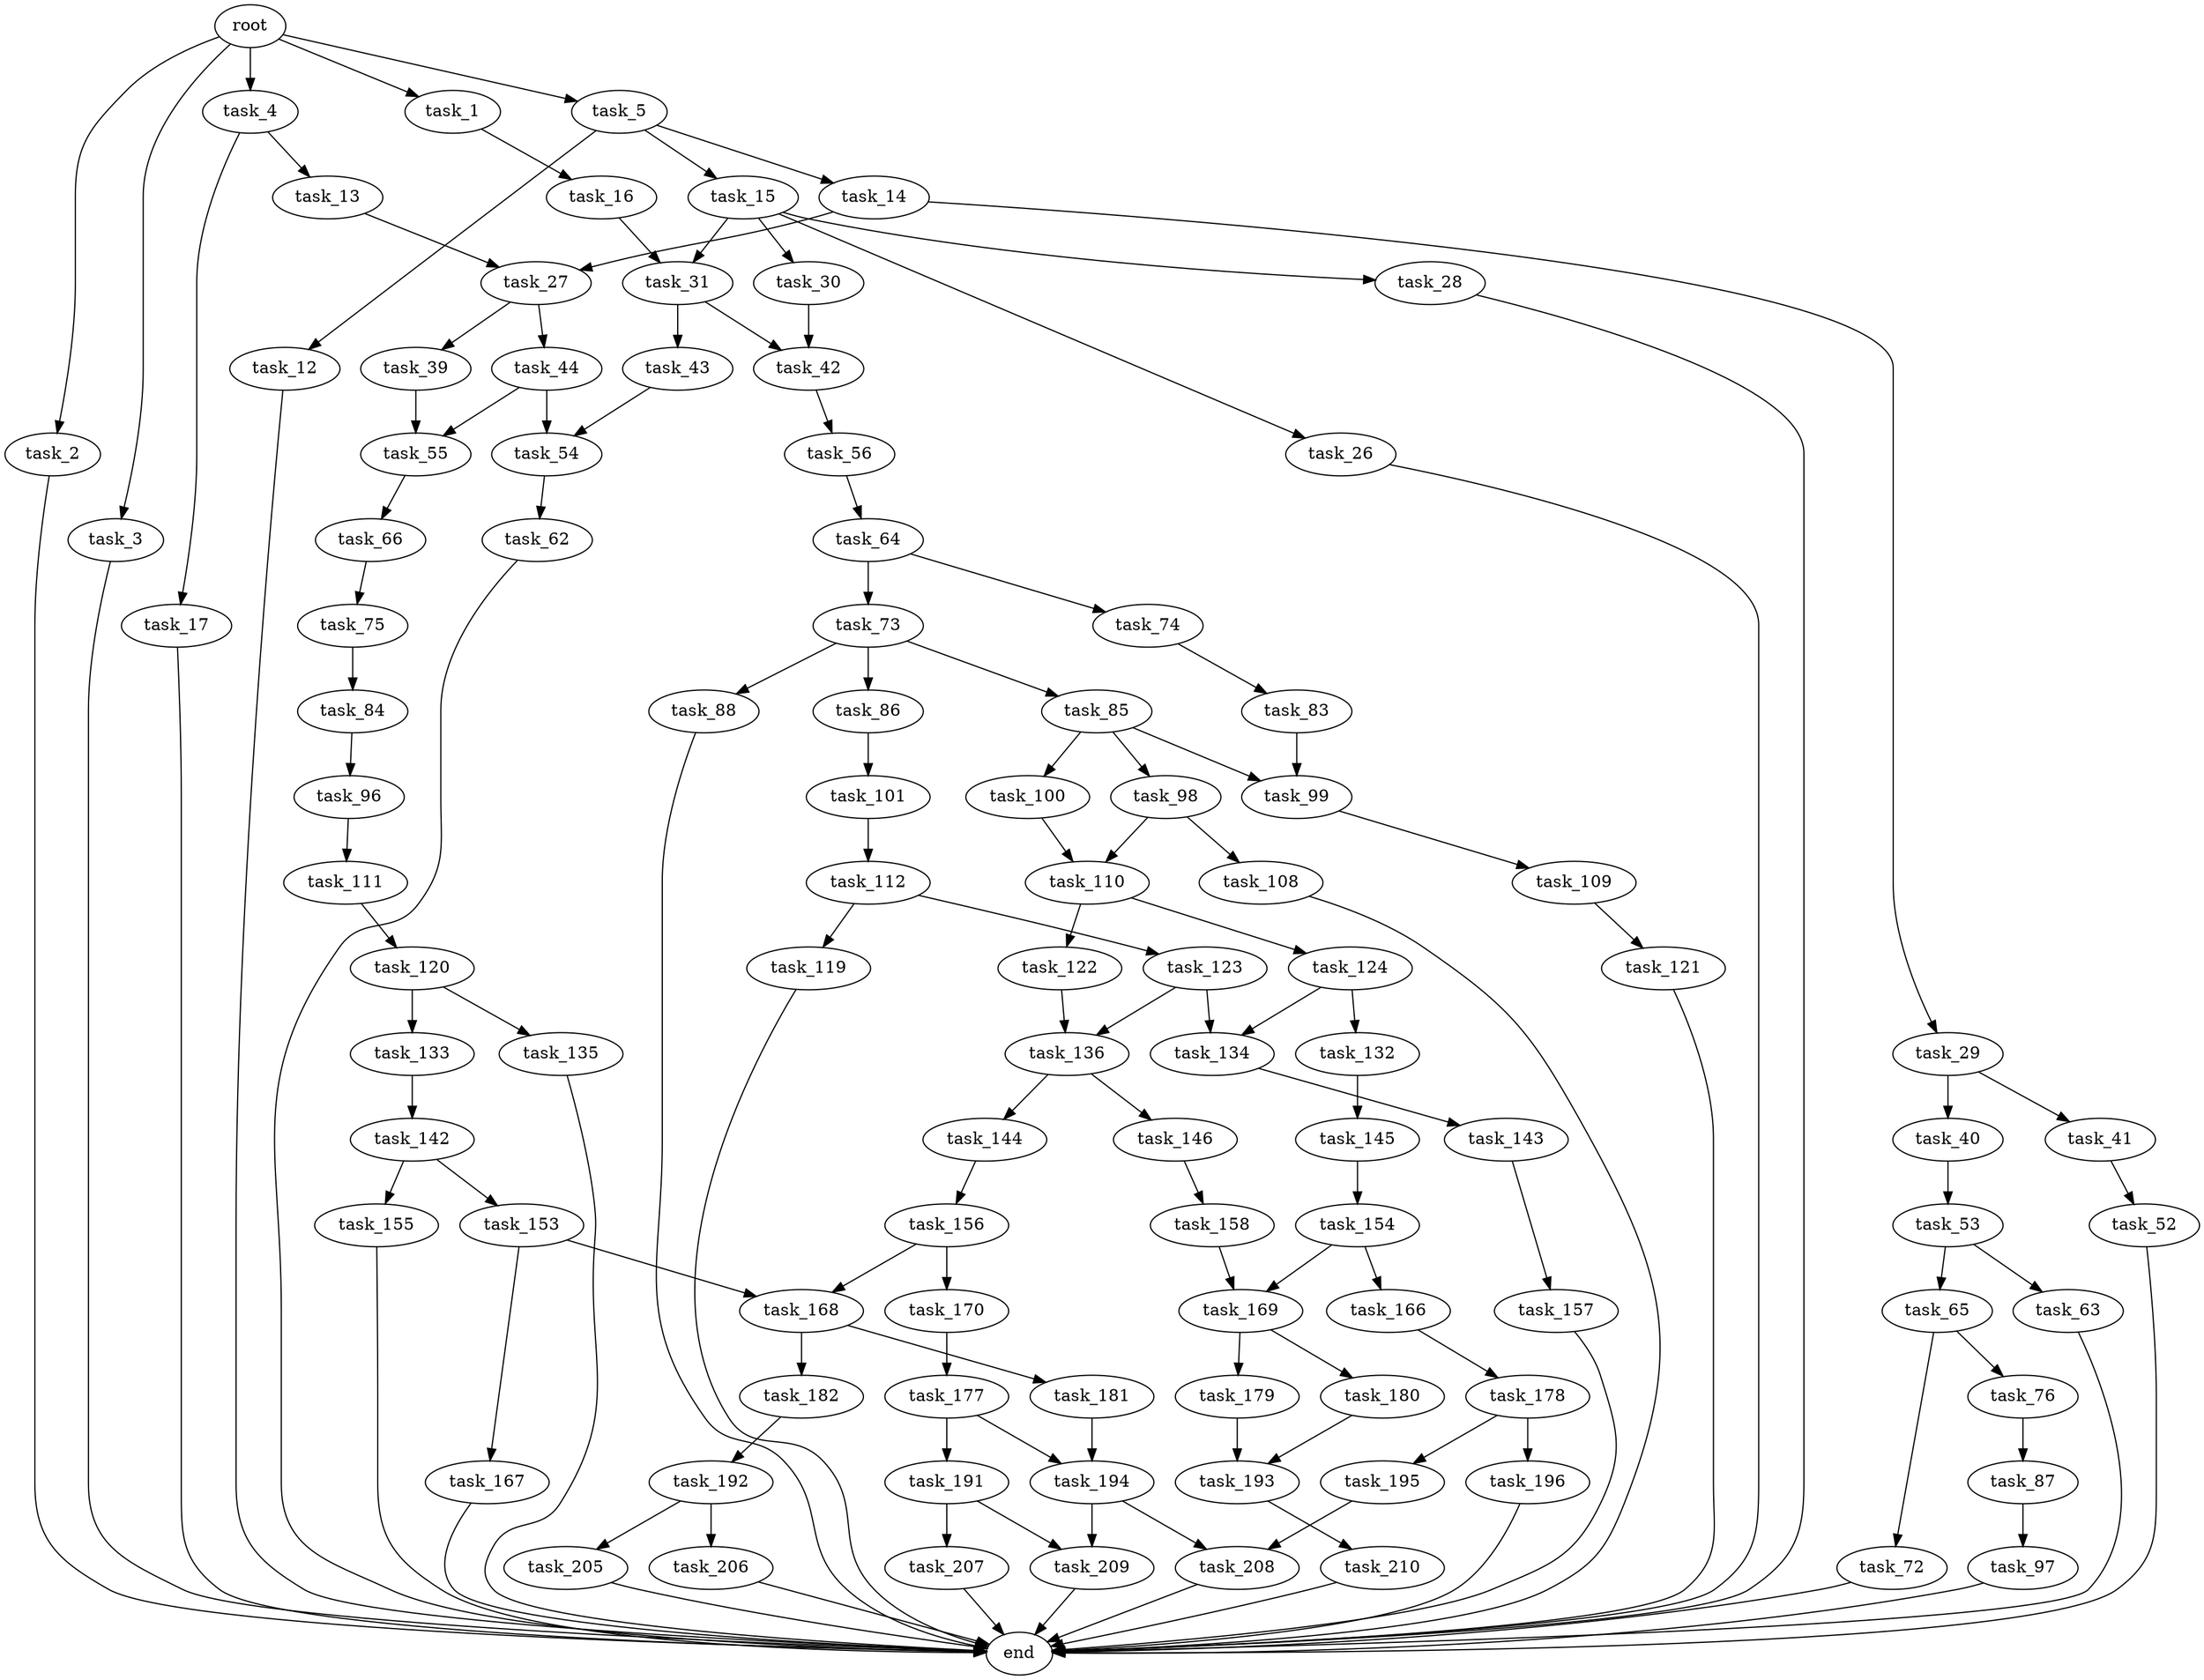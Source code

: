 digraph G {
  root [size="0.000000"];
  task_1 [size="68719476736.000000"];
  task_2 [size="3128636285.000000"];
  task_3 [size="12417668749.000000"];
  task_4 [size="27306842164.000000"];
  task_5 [size="5816985400.000000"];
  task_16 [size="44944015565.000000"];
  end [size="0.000000"];
  task_13 [size="231928233984.000000"];
  task_17 [size="724051446245.000000"];
  task_12 [size="231928233984.000000"];
  task_14 [size="8589934592.000000"];
  task_15 [size="153595936224.000000"];
  task_27 [size="28516623806.000000"];
  task_29 [size="3358258261.000000"];
  task_26 [size="368293445632.000000"];
  task_28 [size="368293445632.000000"];
  task_30 [size="270538240804.000000"];
  task_31 [size="1978383166.000000"];
  task_39 [size="368293445632.000000"];
  task_44 [size="538386100720.000000"];
  task_40 [size="8589934592.000000"];
  task_41 [size="66847443876.000000"];
  task_42 [size="23969128194.000000"];
  task_43 [size="526243569674.000000"];
  task_55 [size="2007116504.000000"];
  task_53 [size="134217728000.000000"];
  task_52 [size="312579876932.000000"];
  task_56 [size="45627022611.000000"];
  task_54 [size="28991029248.000000"];
  task_63 [size="231928233984.000000"];
  task_65 [size="924990590231.000000"];
  task_62 [size="11364632809.000000"];
  task_66 [size="3986270236.000000"];
  task_64 [size="904516437345.000000"];
  task_73 [size="39090016159.000000"];
  task_74 [size="18618896862.000000"];
  task_72 [size="84755678233.000000"];
  task_76 [size="368293445632.000000"];
  task_75 [size="5056553244.000000"];
  task_85 [size="549755813888.000000"];
  task_86 [size="7908053539.000000"];
  task_88 [size="134217728000.000000"];
  task_83 [size="782757789696.000000"];
  task_84 [size="22533743908.000000"];
  task_87 [size="14523216698.000000"];
  task_99 [size="35219595975.000000"];
  task_96 [size="231928233984.000000"];
  task_98 [size="6909119014.000000"];
  task_100 [size="368293445632.000000"];
  task_101 [size="991442652204.000000"];
  task_97 [size="231928233984.000000"];
  task_111 [size="1409536767.000000"];
  task_108 [size="281531272989.000000"];
  task_110 [size="7718518806.000000"];
  task_109 [size="940017833154.000000"];
  task_112 [size="231928233984.000000"];
  task_121 [size="280354563684.000000"];
  task_122 [size="1121082776514.000000"];
  task_124 [size="3175667438.000000"];
  task_120 [size="68719476736.000000"];
  task_119 [size="295697646087.000000"];
  task_123 [size="8589934592.000000"];
  task_133 [size="10702015698.000000"];
  task_135 [size="560428451665.000000"];
  task_136 [size="655380350820.000000"];
  task_134 [size="782757789696.000000"];
  task_132 [size="134217728000.000000"];
  task_145 [size="549755813888.000000"];
  task_142 [size="737313964075.000000"];
  task_143 [size="1657990977.000000"];
  task_144 [size="15052194624.000000"];
  task_146 [size="134217728000.000000"];
  task_153 [size="549755813888.000000"];
  task_155 [size="74207870711.000000"];
  task_157 [size="134217728000.000000"];
  task_156 [size="492331530983.000000"];
  task_154 [size="68719476736.000000"];
  task_158 [size="68719476736.000000"];
  task_167 [size="9220492916.000000"];
  task_168 [size="231928233984.000000"];
  task_166 [size="18430506370.000000"];
  task_169 [size="11140322246.000000"];
  task_170 [size="462271102261.000000"];
  task_178 [size="130057923750.000000"];
  task_181 [size="4856962041.000000"];
  task_182 [size="5347323958.000000"];
  task_179 [size="47691029311.000000"];
  task_180 [size="216525404227.000000"];
  task_177 [size="80083632065.000000"];
  task_191 [size="231928233984.000000"];
  task_194 [size="31269195066.000000"];
  task_195 [size="128277498828.000000"];
  task_196 [size="134217728000.000000"];
  task_193 [size="782757789696.000000"];
  task_192 [size="2846354707.000000"];
  task_207 [size="73919852569.000000"];
  task_209 [size="9539295969.000000"];
  task_205 [size="194080265617.000000"];
  task_206 [size="1517381265.000000"];
  task_210 [size="782757789696.000000"];
  task_208 [size="98129451880.000000"];

  root -> task_1 [size="1.000000"];
  root -> task_2 [size="1.000000"];
  root -> task_3 [size="1.000000"];
  root -> task_4 [size="1.000000"];
  root -> task_5 [size="1.000000"];
  task_1 -> task_16 [size="134217728.000000"];
  task_2 -> end [size="1.000000"];
  task_3 -> end [size="1.000000"];
  task_4 -> task_13 [size="33554432.000000"];
  task_4 -> task_17 [size="33554432.000000"];
  task_5 -> task_12 [size="209715200.000000"];
  task_5 -> task_14 [size="209715200.000000"];
  task_5 -> task_15 [size="209715200.000000"];
  task_16 -> task_31 [size="75497472.000000"];
  task_13 -> task_27 [size="301989888.000000"];
  task_17 -> end [size="1.000000"];
  task_12 -> end [size="1.000000"];
  task_14 -> task_27 [size="33554432.000000"];
  task_14 -> task_29 [size="33554432.000000"];
  task_15 -> task_26 [size="134217728.000000"];
  task_15 -> task_28 [size="134217728.000000"];
  task_15 -> task_30 [size="134217728.000000"];
  task_15 -> task_31 [size="134217728.000000"];
  task_27 -> task_39 [size="838860800.000000"];
  task_27 -> task_44 [size="838860800.000000"];
  task_29 -> task_40 [size="134217728.000000"];
  task_29 -> task_41 [size="134217728.000000"];
  task_26 -> end [size="1.000000"];
  task_28 -> end [size="1.000000"];
  task_30 -> task_42 [size="536870912.000000"];
  task_31 -> task_42 [size="33554432.000000"];
  task_31 -> task_43 [size="33554432.000000"];
  task_39 -> task_55 [size="411041792.000000"];
  task_44 -> task_54 [size="536870912.000000"];
  task_44 -> task_55 [size="536870912.000000"];
  task_40 -> task_53 [size="33554432.000000"];
  task_41 -> task_52 [size="134217728.000000"];
  task_42 -> task_56 [size="536870912.000000"];
  task_43 -> task_54 [size="679477248.000000"];
  task_55 -> task_66 [size="75497472.000000"];
  task_53 -> task_63 [size="209715200.000000"];
  task_53 -> task_65 [size="209715200.000000"];
  task_52 -> end [size="1.000000"];
  task_56 -> task_64 [size="75497472.000000"];
  task_54 -> task_62 [size="75497472.000000"];
  task_63 -> end [size="1.000000"];
  task_65 -> task_72 [size="679477248.000000"];
  task_65 -> task_76 [size="679477248.000000"];
  task_62 -> end [size="1.000000"];
  task_66 -> task_75 [size="75497472.000000"];
  task_64 -> task_73 [size="838860800.000000"];
  task_64 -> task_74 [size="838860800.000000"];
  task_73 -> task_85 [size="838860800.000000"];
  task_73 -> task_86 [size="838860800.000000"];
  task_73 -> task_88 [size="838860800.000000"];
  task_74 -> task_83 [size="679477248.000000"];
  task_72 -> end [size="1.000000"];
  task_76 -> task_87 [size="411041792.000000"];
  task_75 -> task_84 [size="301989888.000000"];
  task_85 -> task_98 [size="536870912.000000"];
  task_85 -> task_99 [size="536870912.000000"];
  task_85 -> task_100 [size="536870912.000000"];
  task_86 -> task_101 [size="134217728.000000"];
  task_88 -> end [size="1.000000"];
  task_83 -> task_99 [size="679477248.000000"];
  task_84 -> task_96 [size="536870912.000000"];
  task_87 -> task_97 [size="536870912.000000"];
  task_99 -> task_109 [size="33554432.000000"];
  task_96 -> task_111 [size="301989888.000000"];
  task_98 -> task_108 [size="301989888.000000"];
  task_98 -> task_110 [size="301989888.000000"];
  task_100 -> task_110 [size="411041792.000000"];
  task_101 -> task_112 [size="838860800.000000"];
  task_97 -> end [size="1.000000"];
  task_111 -> task_120 [size="75497472.000000"];
  task_108 -> end [size="1.000000"];
  task_110 -> task_122 [size="134217728.000000"];
  task_110 -> task_124 [size="134217728.000000"];
  task_109 -> task_121 [size="679477248.000000"];
  task_112 -> task_119 [size="301989888.000000"];
  task_112 -> task_123 [size="301989888.000000"];
  task_121 -> end [size="1.000000"];
  task_122 -> task_136 [size="679477248.000000"];
  task_124 -> task_132 [size="209715200.000000"];
  task_124 -> task_134 [size="209715200.000000"];
  task_120 -> task_133 [size="134217728.000000"];
  task_120 -> task_135 [size="134217728.000000"];
  task_119 -> end [size="1.000000"];
  task_123 -> task_134 [size="33554432.000000"];
  task_123 -> task_136 [size="33554432.000000"];
  task_133 -> task_142 [size="209715200.000000"];
  task_135 -> end [size="1.000000"];
  task_136 -> task_144 [size="536870912.000000"];
  task_136 -> task_146 [size="536870912.000000"];
  task_134 -> task_143 [size="679477248.000000"];
  task_132 -> task_145 [size="209715200.000000"];
  task_145 -> task_154 [size="536870912.000000"];
  task_142 -> task_153 [size="679477248.000000"];
  task_142 -> task_155 [size="679477248.000000"];
  task_143 -> task_157 [size="33554432.000000"];
  task_144 -> task_156 [size="33554432.000000"];
  task_146 -> task_158 [size="209715200.000000"];
  task_153 -> task_167 [size="536870912.000000"];
  task_153 -> task_168 [size="536870912.000000"];
  task_155 -> end [size="1.000000"];
  task_157 -> end [size="1.000000"];
  task_156 -> task_168 [size="838860800.000000"];
  task_156 -> task_170 [size="838860800.000000"];
  task_154 -> task_166 [size="134217728.000000"];
  task_154 -> task_169 [size="134217728.000000"];
  task_158 -> task_169 [size="134217728.000000"];
  task_167 -> end [size="1.000000"];
  task_168 -> task_181 [size="301989888.000000"];
  task_168 -> task_182 [size="301989888.000000"];
  task_166 -> task_178 [size="301989888.000000"];
  task_169 -> task_179 [size="411041792.000000"];
  task_169 -> task_180 [size="411041792.000000"];
  task_170 -> task_177 [size="411041792.000000"];
  task_178 -> task_195 [size="301989888.000000"];
  task_178 -> task_196 [size="301989888.000000"];
  task_181 -> task_194 [size="134217728.000000"];
  task_182 -> task_192 [size="536870912.000000"];
  task_179 -> task_193 [size="75497472.000000"];
  task_180 -> task_193 [size="838860800.000000"];
  task_177 -> task_191 [size="209715200.000000"];
  task_177 -> task_194 [size="209715200.000000"];
  task_191 -> task_207 [size="301989888.000000"];
  task_191 -> task_209 [size="301989888.000000"];
  task_194 -> task_208 [size="838860800.000000"];
  task_194 -> task_209 [size="838860800.000000"];
  task_195 -> task_208 [size="134217728.000000"];
  task_196 -> end [size="1.000000"];
  task_193 -> task_210 [size="679477248.000000"];
  task_192 -> task_205 [size="209715200.000000"];
  task_192 -> task_206 [size="209715200.000000"];
  task_207 -> end [size="1.000000"];
  task_209 -> end [size="1.000000"];
  task_205 -> end [size="1.000000"];
  task_206 -> end [size="1.000000"];
  task_210 -> end [size="1.000000"];
  task_208 -> end [size="1.000000"];
}
